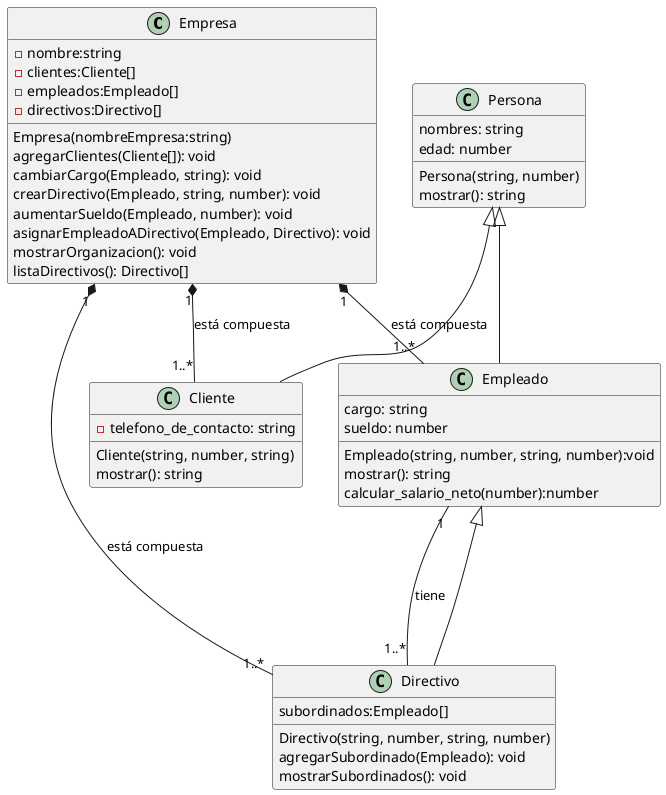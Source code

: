 @startuml "UFT"

class Empresa {
    - nombre:string
    - clientes:Cliente[]
    - empleados:Empleado[]
    - directivos:Directivo[]

    Empresa(nombreEmpresa:string)
    agregarClientes(Cliente[]): void
    cambiarCargo(Empleado, string): void
    crearDirectivo(Empleado, string, number): void
    aumentarSueldo(Empleado, number): void
    asignarEmpleadoADirectivo(Empleado, Directivo): void
    mostrarOrganizacion(): void
    listaDirectivos(): Directivo[]
}

class Empleado extends Persona {

    cargo: string
    sueldo: number

    Empleado(string, number, string, number):void
    mostrar(): string
    calcular_salario_neto(number):number

}

class Persona {

    nombres: string
    edad: number

    Persona(string, number)
    mostrar(): string

}


class Directivo extends Empleado {

    subordinados:Empleado[]

    Directivo(string, number, string, number)
    agregarSubordinado(Empleado): void 
    mostrarSubordinados(): void
}

class Cliente extends Persona {
    - telefono_de_contacto: string

    Cliente(string, number, string)
    mostrar(): string
}


Empresa "1" *-- "1..*" Empleado : "está compuesta"
Empresa "1" *-- "1..*" Cliente: "está compuesta"
Empresa "1" *-- "1..*" Directivo : "está compuesta"
Empleado "1" --- "1..*" Directivo: "tiene"

@enduml